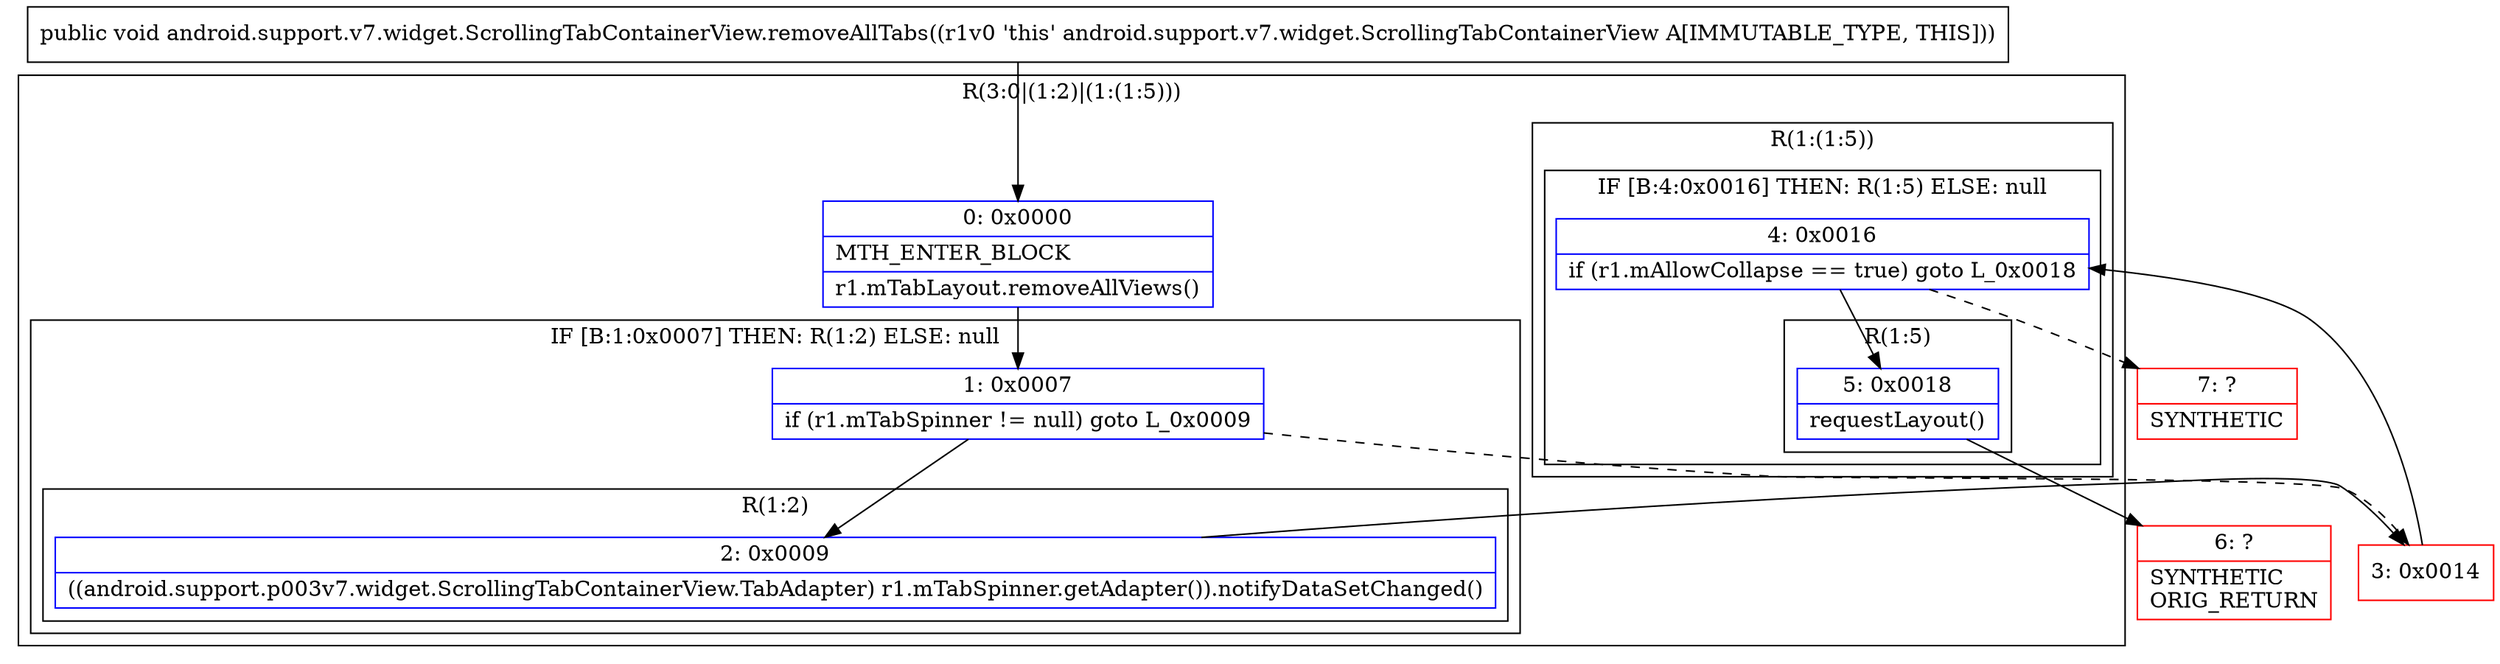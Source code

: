 digraph "CFG forandroid.support.v7.widget.ScrollingTabContainerView.removeAllTabs()V" {
subgraph cluster_Region_1375598501 {
label = "R(3:0|(1:2)|(1:(1:5)))";
node [shape=record,color=blue];
Node_0 [shape=record,label="{0\:\ 0x0000|MTH_ENTER_BLOCK\l|r1.mTabLayout.removeAllViews()\l}"];
subgraph cluster_IfRegion_610733084 {
label = "IF [B:1:0x0007] THEN: R(1:2) ELSE: null";
node [shape=record,color=blue];
Node_1 [shape=record,label="{1\:\ 0x0007|if (r1.mTabSpinner != null) goto L_0x0009\l}"];
subgraph cluster_Region_251019872 {
label = "R(1:2)";
node [shape=record,color=blue];
Node_2 [shape=record,label="{2\:\ 0x0009|((android.support.p003v7.widget.ScrollingTabContainerView.TabAdapter) r1.mTabSpinner.getAdapter()).notifyDataSetChanged()\l}"];
}
}
subgraph cluster_Region_1833834111 {
label = "R(1:(1:5))";
node [shape=record,color=blue];
subgraph cluster_IfRegion_1395692716 {
label = "IF [B:4:0x0016] THEN: R(1:5) ELSE: null";
node [shape=record,color=blue];
Node_4 [shape=record,label="{4\:\ 0x0016|if (r1.mAllowCollapse == true) goto L_0x0018\l}"];
subgraph cluster_Region_1336632634 {
label = "R(1:5)";
node [shape=record,color=blue];
Node_5 [shape=record,label="{5\:\ 0x0018|requestLayout()\l}"];
}
}
}
}
Node_3 [shape=record,color=red,label="{3\:\ 0x0014}"];
Node_6 [shape=record,color=red,label="{6\:\ ?|SYNTHETIC\lORIG_RETURN\l}"];
Node_7 [shape=record,color=red,label="{7\:\ ?|SYNTHETIC\l}"];
MethodNode[shape=record,label="{public void android.support.v7.widget.ScrollingTabContainerView.removeAllTabs((r1v0 'this' android.support.v7.widget.ScrollingTabContainerView A[IMMUTABLE_TYPE, THIS])) }"];
MethodNode -> Node_0;
Node_0 -> Node_1;
Node_1 -> Node_2;
Node_1 -> Node_3[style=dashed];
Node_2 -> Node_3;
Node_4 -> Node_5;
Node_4 -> Node_7[style=dashed];
Node_5 -> Node_6;
Node_3 -> Node_4;
}

